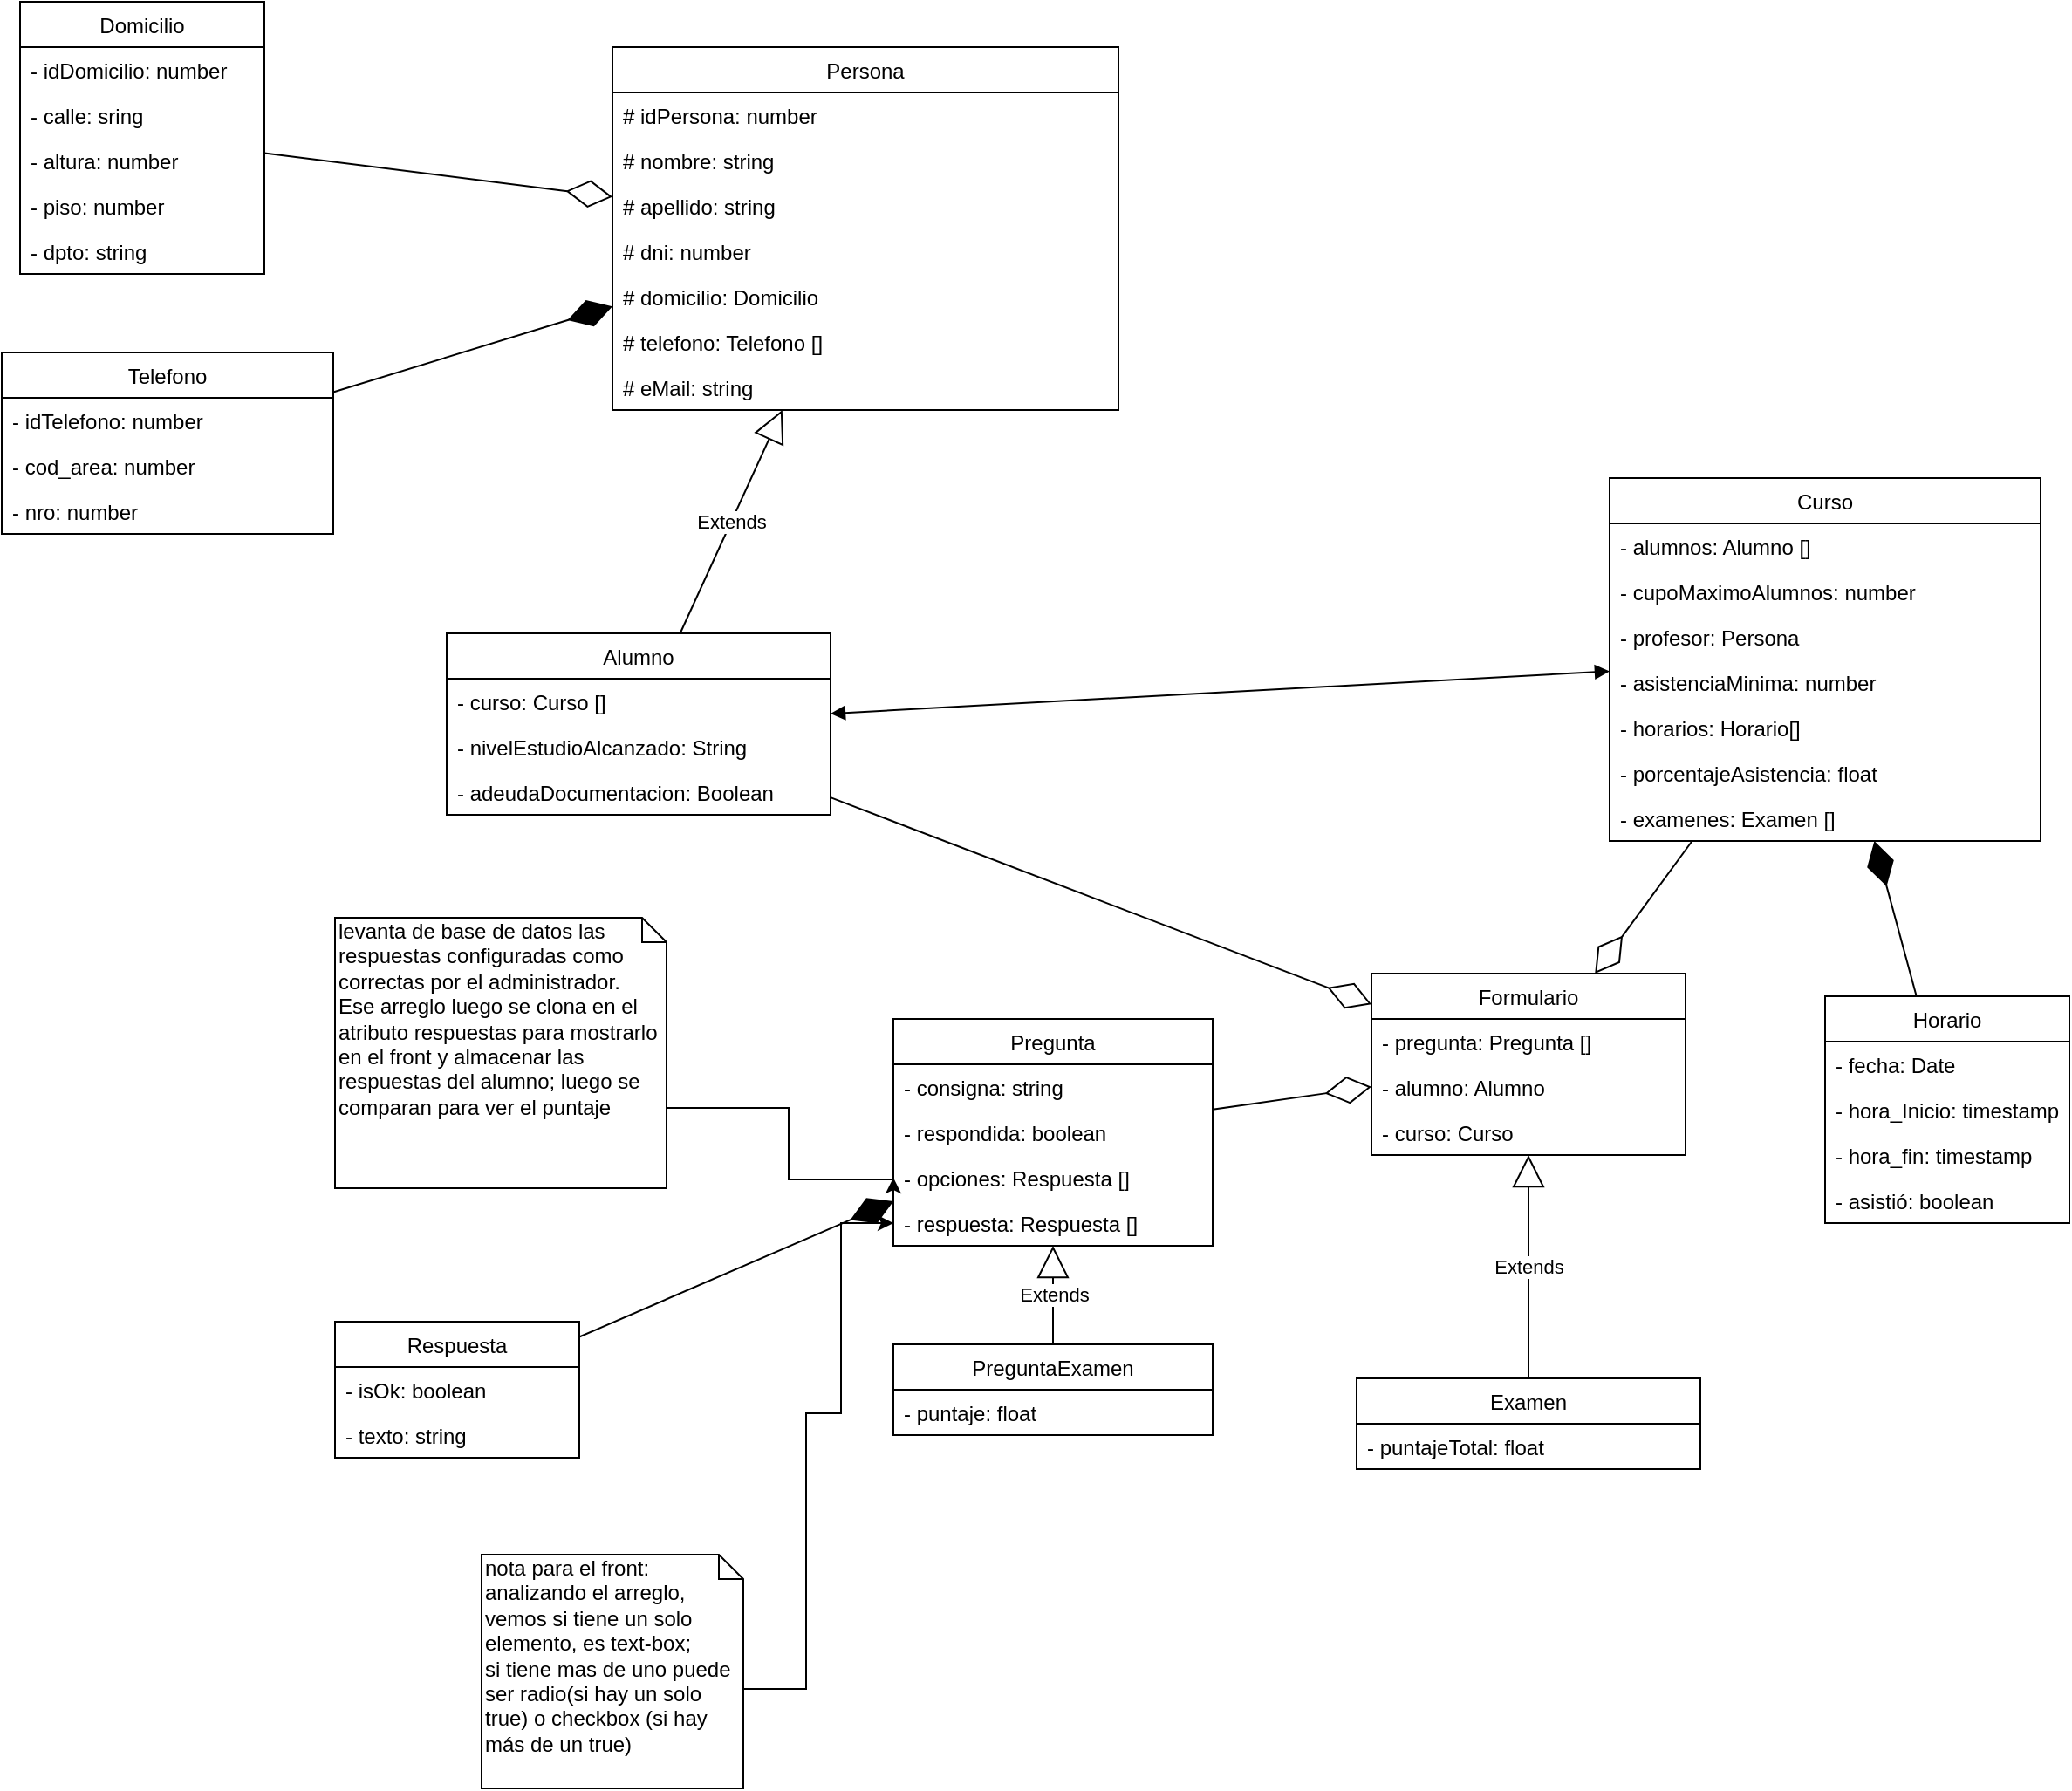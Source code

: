 <mxfile version="10.9.5" type="device"><diagram id="f-dJ4CcbWIBOQ4cdCepu" name="Page-1"><mxGraphModel dx="2264" dy="683" grid="1" gridSize="10" guides="1" tooltips="1" connect="1" arrows="1" fold="1" page="1" pageScale="1" pageWidth="827" pageHeight="1169" math="0" shadow="0"><root><mxCell id="0"/><mxCell id="1" parent="0"/><mxCell id="UIrgwBqXf0p40G4Y4S-2-1" value="Curso" style="swimlane;fontStyle=0;childLayout=stackLayout;horizontal=1;startSize=26;fillColor=none;horizontalStack=0;resizeParent=1;resizeParentMax=0;resizeLast=0;collapsible=1;marginBottom=0;" parent="1" vertex="1"><mxGeometry x="316.5" y="273" width="247" height="208" as="geometry"/></mxCell><mxCell id="UIrgwBqXf0p40G4Y4S-2-2" value="- alumnos: Alumno []" style="text;strokeColor=none;fillColor=none;align=left;verticalAlign=top;spacingLeft=4;spacingRight=4;overflow=hidden;rotatable=0;points=[[0,0.5],[1,0.5]];portConstraint=eastwest;" parent="UIrgwBqXf0p40G4Y4S-2-1" vertex="1"><mxGeometry y="26" width="247" height="26" as="geometry"/></mxCell><mxCell id="UIrgwBqXf0p40G4Y4S-2-4" value="- cupoMaximoAlumnos: number" style="text;strokeColor=none;fillColor=none;align=left;verticalAlign=top;spacingLeft=4;spacingRight=4;overflow=hidden;rotatable=0;points=[[0,0.5],[1,0.5]];portConstraint=eastwest;" parent="UIrgwBqXf0p40G4Y4S-2-1" vertex="1"><mxGeometry y="52" width="247" height="26" as="geometry"/></mxCell><mxCell id="UIrgwBqXf0p40G4Y4S-2-3" value="- profesor: Persona" style="text;strokeColor=none;fillColor=none;align=left;verticalAlign=top;spacingLeft=4;spacingRight=4;overflow=hidden;rotatable=0;points=[[0,0.5],[1,0.5]];portConstraint=eastwest;" parent="UIrgwBqXf0p40G4Y4S-2-1" vertex="1"><mxGeometry y="78" width="247" height="26" as="geometry"/></mxCell><mxCell id="UIrgwBqXf0p40G4Y4S-2-57" value="- asistenciaMinima: number" style="text;strokeColor=none;fillColor=none;align=left;verticalAlign=top;spacingLeft=4;spacingRight=4;overflow=hidden;rotatable=0;points=[[0,0.5],[1,0.5]];portConstraint=eastwest;" parent="UIrgwBqXf0p40G4Y4S-2-1" vertex="1"><mxGeometry y="104" width="247" height="26" as="geometry"/></mxCell><mxCell id="WGWgzZg7DQU7tO4lkFEB-6" value="- horarios: Horario[]" style="text;strokeColor=none;fillColor=none;align=left;verticalAlign=top;spacingLeft=4;spacingRight=4;overflow=hidden;rotatable=0;points=[[0,0.5],[1,0.5]];portConstraint=eastwest;" vertex="1" parent="UIrgwBqXf0p40G4Y4S-2-1"><mxGeometry y="130" width="247" height="26" as="geometry"/></mxCell><mxCell id="WGWgzZg7DQU7tO4lkFEB-14" value="- porcentajeAsistencia: float" style="text;strokeColor=none;fillColor=none;align=left;verticalAlign=top;spacingLeft=4;spacingRight=4;overflow=hidden;rotatable=0;points=[[0,0.5],[1,0.5]];portConstraint=eastwest;" vertex="1" parent="UIrgwBqXf0p40G4Y4S-2-1"><mxGeometry y="156" width="247" height="26" as="geometry"/></mxCell><mxCell id="WGWgzZg7DQU7tO4lkFEB-18" value="- examenes: Examen []" style="text;strokeColor=none;fillColor=none;align=left;verticalAlign=top;spacingLeft=4;spacingRight=4;overflow=hidden;rotatable=0;points=[[0,0.5],[1,0.5]];portConstraint=eastwest;" vertex="1" parent="UIrgwBqXf0p40G4Y4S-2-1"><mxGeometry y="182" width="247" height="26" as="geometry"/></mxCell><mxCell id="UIrgwBqXf0p40G4Y4S-2-5" value="Alumno" style="swimlane;fontStyle=0;childLayout=stackLayout;horizontal=1;startSize=26;fillColor=none;horizontalStack=0;resizeParent=1;resizeParentMax=0;resizeLast=0;collapsible=1;marginBottom=0;" parent="1" vertex="1"><mxGeometry x="-350" y="362" width="220" height="104" as="geometry"/></mxCell><mxCell id="UIrgwBqXf0p40G4Y4S-2-8" value="- curso: Curso []" style="text;strokeColor=none;fillColor=none;align=left;verticalAlign=top;spacingLeft=4;spacingRight=4;overflow=hidden;rotatable=0;points=[[0,0.5],[1,0.5]];portConstraint=eastwest;" parent="UIrgwBqXf0p40G4Y4S-2-5" vertex="1"><mxGeometry y="26" width="220" height="26" as="geometry"/></mxCell><mxCell id="WGWgzZg7DQU7tO4lkFEB-15" value="- nivelEstudioAlcanzado: String" style="text;strokeColor=none;fillColor=none;align=left;verticalAlign=top;spacingLeft=4;spacingRight=4;overflow=hidden;rotatable=0;points=[[0,0.5],[1,0.5]];portConstraint=eastwest;" vertex="1" parent="UIrgwBqXf0p40G4Y4S-2-5"><mxGeometry y="52" width="220" height="26" as="geometry"/></mxCell><mxCell id="WGWgzZg7DQU7tO4lkFEB-16" value="- adeudaDocumentacion: Boolean" style="text;strokeColor=none;fillColor=none;align=left;verticalAlign=top;spacingLeft=4;spacingRight=4;overflow=hidden;rotatable=0;points=[[0,0.5],[1,0.5]];portConstraint=eastwest;" vertex="1" parent="UIrgwBqXf0p40G4Y4S-2-5"><mxGeometry y="78" width="220" height="26" as="geometry"/></mxCell><mxCell id="UIrgwBqXf0p40G4Y4S-2-13" value="Persona" style="swimlane;fontStyle=0;childLayout=stackLayout;horizontal=1;startSize=26;fillColor=none;horizontalStack=0;resizeParent=1;resizeParentMax=0;resizeLast=0;collapsible=1;marginBottom=0;" parent="1" vertex="1"><mxGeometry x="-255" y="26" width="290" height="208" as="geometry"/></mxCell><mxCell id="UIrgwBqXf0p40G4Y4S-2-14" value="# idPersona: number" style="text;strokeColor=none;fillColor=none;align=left;verticalAlign=top;spacingLeft=4;spacingRight=4;overflow=hidden;rotatable=0;points=[[0,0.5],[1,0.5]];portConstraint=eastwest;" parent="UIrgwBqXf0p40G4Y4S-2-13" vertex="1"><mxGeometry y="26" width="290" height="26" as="geometry"/></mxCell><mxCell id="UIrgwBqXf0p40G4Y4S-2-35" value="# nombre: string" style="text;strokeColor=none;fillColor=none;align=left;verticalAlign=top;spacingLeft=4;spacingRight=4;overflow=hidden;rotatable=0;points=[[0,0.5],[1,0.5]];portConstraint=eastwest;" parent="UIrgwBqXf0p40G4Y4S-2-13" vertex="1"><mxGeometry y="52" width="290" height="26" as="geometry"/></mxCell><mxCell id="UIrgwBqXf0p40G4Y4S-2-15" value="# apellido: string" style="text;strokeColor=none;fillColor=none;align=left;verticalAlign=top;spacingLeft=4;spacingRight=4;overflow=hidden;rotatable=0;points=[[0,0.5],[1,0.5]];portConstraint=eastwest;" parent="UIrgwBqXf0p40G4Y4S-2-13" vertex="1"><mxGeometry y="78" width="290" height="26" as="geometry"/></mxCell><mxCell id="UIrgwBqXf0p40G4Y4S-2-16" value="# dni: number" style="text;strokeColor=none;fillColor=none;align=left;verticalAlign=top;spacingLeft=4;spacingRight=4;overflow=hidden;rotatable=0;points=[[0,0.5],[1,0.5]];portConstraint=eastwest;" parent="UIrgwBqXf0p40G4Y4S-2-13" vertex="1"><mxGeometry y="104" width="290" height="26" as="geometry"/></mxCell><mxCell id="UIrgwBqXf0p40G4Y4S-2-50" value="# domicilio: Domicilio" style="text;strokeColor=none;fillColor=none;align=left;verticalAlign=top;spacingLeft=4;spacingRight=4;overflow=hidden;rotatable=0;points=[[0,0.5],[1,0.5]];portConstraint=eastwest;" parent="UIrgwBqXf0p40G4Y4S-2-13" vertex="1"><mxGeometry y="130" width="290" height="26" as="geometry"/></mxCell><mxCell id="UIrgwBqXf0p40G4Y4S-2-34" value="# telefono: Telefono [] " style="text;strokeColor=none;fillColor=none;align=left;verticalAlign=top;spacingLeft=4;spacingRight=4;overflow=hidden;rotatable=0;points=[[0,0.5],[1,0.5]];portConstraint=eastwest;" parent="UIrgwBqXf0p40G4Y4S-2-13" vertex="1"><mxGeometry y="156" width="290" height="26" as="geometry"/></mxCell><mxCell id="UIrgwBqXf0p40G4Y4S-2-36" value="# eMail: string" style="text;strokeColor=none;fillColor=none;align=left;verticalAlign=top;spacingLeft=4;spacingRight=4;overflow=hidden;rotatable=0;points=[[0,0.5],[1,0.5]];portConstraint=eastwest;" parent="UIrgwBqXf0p40G4Y4S-2-13" vertex="1"><mxGeometry y="182" width="290" height="26" as="geometry"/></mxCell><mxCell id="UIrgwBqXf0p40G4Y4S-2-17" value="Formulario" style="swimlane;fontStyle=0;childLayout=stackLayout;horizontal=1;startSize=26;fillColor=none;horizontalStack=0;resizeParent=1;resizeParentMax=0;resizeLast=0;collapsible=1;marginBottom=0;" parent="1" vertex="1"><mxGeometry x="180" y="557" width="180" height="104" as="geometry"/></mxCell><mxCell id="UIrgwBqXf0p40G4Y4S-2-18" value="- pregunta: Pregunta []" style="text;strokeColor=none;fillColor=none;align=left;verticalAlign=top;spacingLeft=4;spacingRight=4;overflow=hidden;rotatable=0;points=[[0,0.5],[1,0.5]];portConstraint=eastwest;" parent="UIrgwBqXf0p40G4Y4S-2-17" vertex="1"><mxGeometry y="26" width="180" height="26" as="geometry"/></mxCell><mxCell id="WGWgzZg7DQU7tO4lkFEB-50" value="- alumno: Alumno" style="text;strokeColor=none;fillColor=none;align=left;verticalAlign=top;spacingLeft=4;spacingRight=4;overflow=hidden;rotatable=0;points=[[0,0.5],[1,0.5]];portConstraint=eastwest;" vertex="1" parent="UIrgwBqXf0p40G4Y4S-2-17"><mxGeometry y="52" width="180" height="26" as="geometry"/></mxCell><mxCell id="WGWgzZg7DQU7tO4lkFEB-51" value="- curso: Curso" style="text;strokeColor=none;fillColor=none;align=left;verticalAlign=top;spacingLeft=4;spacingRight=4;overflow=hidden;rotatable=0;points=[[0,0.5],[1,0.5]];portConstraint=eastwest;" vertex="1" parent="UIrgwBqXf0p40G4Y4S-2-17"><mxGeometry y="78" width="180" height="26" as="geometry"/></mxCell><mxCell id="UIrgwBqXf0p40G4Y4S-2-21" value="Examen" style="swimlane;fontStyle=0;childLayout=stackLayout;horizontal=1;startSize=26;fillColor=none;horizontalStack=0;resizeParent=1;resizeParentMax=0;resizeLast=0;collapsible=1;marginBottom=0;" parent="1" vertex="1"><mxGeometry x="171.5" y="789" width="197" height="52" as="geometry"/></mxCell><mxCell id="UIrgwBqXf0p40G4Y4S-2-33" value="- puntajeTotal: float" style="text;strokeColor=none;fillColor=none;align=left;verticalAlign=top;spacingLeft=4;spacingRight=4;overflow=hidden;rotatable=0;points=[[0,0.5],[1,0.5]];portConstraint=eastwest;" parent="UIrgwBqXf0p40G4Y4S-2-21" vertex="1"><mxGeometry y="26" width="197" height="26" as="geometry"/></mxCell><mxCell id="UIrgwBqXf0p40G4Y4S-2-25" value="PreguntaExamen" style="swimlane;fontStyle=0;childLayout=stackLayout;horizontal=1;startSize=26;fillColor=none;horizontalStack=0;resizeParent=1;resizeParentMax=0;resizeLast=0;collapsible=1;marginBottom=0;" parent="1" vertex="1"><mxGeometry x="-94" y="769.5" width="183" height="52" as="geometry"/></mxCell><mxCell id="WGWgzZg7DQU7tO4lkFEB-22" value="- puntaje: float" style="text;strokeColor=none;fillColor=none;align=left;verticalAlign=top;spacingLeft=4;spacingRight=4;overflow=hidden;rotatable=0;points=[[0,0.5],[1,0.5]];portConstraint=eastwest;" vertex="1" parent="UIrgwBqXf0p40G4Y4S-2-25"><mxGeometry y="26" width="183" height="26" as="geometry"/></mxCell><mxCell id="UIrgwBqXf0p40G4Y4S-2-29" value="Respuesta" style="swimlane;fontStyle=0;childLayout=stackLayout;horizontal=1;startSize=26;fillColor=none;horizontalStack=0;resizeParent=1;resizeParentMax=0;resizeLast=0;collapsible=1;marginBottom=0;" parent="1" vertex="1"><mxGeometry x="-414" y="756.5" width="140" height="78" as="geometry"/></mxCell><mxCell id="UIrgwBqXf0p40G4Y4S-2-30" value="- isOk: boolean" style="text;strokeColor=none;fillColor=none;align=left;verticalAlign=top;spacingLeft=4;spacingRight=4;overflow=hidden;rotatable=0;points=[[0,0.5],[1,0.5]];portConstraint=eastwest;" parent="UIrgwBqXf0p40G4Y4S-2-29" vertex="1"><mxGeometry y="26" width="140" height="26" as="geometry"/></mxCell><mxCell id="UIrgwBqXf0p40G4Y4S-2-31" value="- texto: string" style="text;strokeColor=none;fillColor=none;align=left;verticalAlign=top;spacingLeft=4;spacingRight=4;overflow=hidden;rotatable=0;points=[[0,0.5],[1,0.5]];portConstraint=eastwest;" parent="UIrgwBqXf0p40G4Y4S-2-29" vertex="1"><mxGeometry y="52" width="140" height="26" as="geometry"/></mxCell><mxCell id="UIrgwBqXf0p40G4Y4S-2-37" value="Domicilio" style="swimlane;fontStyle=0;childLayout=stackLayout;horizontal=1;startSize=26;fillColor=none;horizontalStack=0;resizeParent=1;resizeParentMax=0;resizeLast=0;collapsible=1;marginBottom=0;" parent="1" vertex="1"><mxGeometry x="-594.5" width="140" height="156" as="geometry"/></mxCell><mxCell id="UIrgwBqXf0p40G4Y4S-2-38" value="- idDomicilio: number" style="text;strokeColor=none;fillColor=none;align=left;verticalAlign=top;spacingLeft=4;spacingRight=4;overflow=hidden;rotatable=0;points=[[0,0.5],[1,0.5]];portConstraint=eastwest;" parent="UIrgwBqXf0p40G4Y4S-2-37" vertex="1"><mxGeometry y="26" width="140" height="26" as="geometry"/></mxCell><mxCell id="UIrgwBqXf0p40G4Y4S-2-39" value="- calle: sring" style="text;strokeColor=none;fillColor=none;align=left;verticalAlign=top;spacingLeft=4;spacingRight=4;overflow=hidden;rotatable=0;points=[[0,0.5],[1,0.5]];portConstraint=eastwest;" parent="UIrgwBqXf0p40G4Y4S-2-37" vertex="1"><mxGeometry y="52" width="140" height="26" as="geometry"/></mxCell><mxCell id="UIrgwBqXf0p40G4Y4S-2-40" value="- altura: number" style="text;strokeColor=none;fillColor=none;align=left;verticalAlign=top;spacingLeft=4;spacingRight=4;overflow=hidden;rotatable=0;points=[[0,0.5],[1,0.5]];portConstraint=eastwest;" parent="UIrgwBqXf0p40G4Y4S-2-37" vertex="1"><mxGeometry y="78" width="140" height="26" as="geometry"/></mxCell><mxCell id="UIrgwBqXf0p40G4Y4S-2-48" value="- piso: number" style="text;strokeColor=none;fillColor=none;align=left;verticalAlign=top;spacingLeft=4;spacingRight=4;overflow=hidden;rotatable=0;points=[[0,0.5],[1,0.5]];portConstraint=eastwest;" parent="UIrgwBqXf0p40G4Y4S-2-37" vertex="1"><mxGeometry y="104" width="140" height="26" as="geometry"/></mxCell><mxCell id="UIrgwBqXf0p40G4Y4S-2-49" value="- dpto: string" style="text;strokeColor=none;fillColor=none;align=left;verticalAlign=top;spacingLeft=4;spacingRight=4;overflow=hidden;rotatable=0;points=[[0,0.5],[1,0.5]];portConstraint=eastwest;" parent="UIrgwBqXf0p40G4Y4S-2-37" vertex="1"><mxGeometry y="130" width="140" height="26" as="geometry"/></mxCell><mxCell id="UIrgwBqXf0p40G4Y4S-2-44" value="Telefono" style="swimlane;fontStyle=0;childLayout=stackLayout;horizontal=1;startSize=26;fillColor=none;horizontalStack=0;resizeParent=1;resizeParentMax=0;resizeLast=0;collapsible=1;marginBottom=0;" parent="1" vertex="1"><mxGeometry x="-605" y="201" width="190" height="104" as="geometry"/></mxCell><mxCell id="UIrgwBqXf0p40G4Y4S-2-45" value="- idTelefono: number" style="text;strokeColor=none;fillColor=none;align=left;verticalAlign=top;spacingLeft=4;spacingRight=4;overflow=hidden;rotatable=0;points=[[0,0.5],[1,0.5]];portConstraint=eastwest;" parent="UIrgwBqXf0p40G4Y4S-2-44" vertex="1"><mxGeometry y="26" width="190" height="26" as="geometry"/></mxCell><mxCell id="UIrgwBqXf0p40G4Y4S-2-46" value="- cod_area: number" style="text;strokeColor=none;fillColor=none;align=left;verticalAlign=top;spacingLeft=4;spacingRight=4;overflow=hidden;rotatable=0;points=[[0,0.5],[1,0.5]];portConstraint=eastwest;" parent="UIrgwBqXf0p40G4Y4S-2-44" vertex="1"><mxGeometry y="52" width="190" height="26" as="geometry"/></mxCell><mxCell id="UIrgwBqXf0p40G4Y4S-2-47" value="- nro: number" style="text;strokeColor=none;fillColor=none;align=left;verticalAlign=top;spacingLeft=4;spacingRight=4;overflow=hidden;rotatable=0;points=[[0,0.5],[1,0.5]];portConstraint=eastwest;" parent="UIrgwBqXf0p40G4Y4S-2-44" vertex="1"><mxGeometry y="78" width="190" height="26" as="geometry"/></mxCell><mxCell id="UIrgwBqXf0p40G4Y4S-2-54" value="" style="endArrow=diamondThin;endFill=0;endSize=24;html=1;" parent="1" source="UIrgwBqXf0p40G4Y4S-2-37" target="UIrgwBqXf0p40G4Y4S-2-13" edge="1"><mxGeometry width="160" relative="1" as="geometry"><mxPoint x="250" y="76.5" as="sourcePoint"/><mxPoint x="410" y="76.5" as="targetPoint"/></mxGeometry></mxCell><mxCell id="UIrgwBqXf0p40G4Y4S-2-56" value="" style="endArrow=diamondThin;endFill=1;endSize=24;html=1;" parent="1" source="UIrgwBqXf0p40G4Y4S-2-44" target="UIrgwBqXf0p40G4Y4S-2-13" edge="1"><mxGeometry width="160" relative="1" as="geometry"><mxPoint x="270" y="247" as="sourcePoint"/><mxPoint x="430" y="247" as="targetPoint"/></mxGeometry></mxCell><mxCell id="UIrgwBqXf0p40G4Y4S-2-59" value="Extends" style="endArrow=block;endSize=16;endFill=0;html=1;" parent="1" source="UIrgwBqXf0p40G4Y4S-2-5" target="UIrgwBqXf0p40G4Y4S-2-13" edge="1"><mxGeometry width="160" relative="1" as="geometry"><mxPoint x="510" y="266.5" as="sourcePoint"/><mxPoint x="600" y="250" as="targetPoint"/></mxGeometry></mxCell><mxCell id="WGWgzZg7DQU7tO4lkFEB-1" value="Horario" style="swimlane;fontStyle=0;childLayout=stackLayout;horizontal=1;startSize=26;fillColor=none;horizontalStack=0;resizeParent=1;resizeParentMax=0;resizeLast=0;collapsible=1;marginBottom=0;" vertex="1" parent="1"><mxGeometry x="440" y="570" width="140" height="130" as="geometry"/></mxCell><mxCell id="WGWgzZg7DQU7tO4lkFEB-2" value="- fecha: Date" style="text;strokeColor=none;fillColor=none;align=left;verticalAlign=top;spacingLeft=4;spacingRight=4;overflow=hidden;rotatable=0;points=[[0,0.5],[1,0.5]];portConstraint=eastwest;" vertex="1" parent="WGWgzZg7DQU7tO4lkFEB-1"><mxGeometry y="26" width="140" height="26" as="geometry"/></mxCell><mxCell id="WGWgzZg7DQU7tO4lkFEB-3" value="- hora_Inicio: timestamp" style="text;strokeColor=none;fillColor=none;align=left;verticalAlign=top;spacingLeft=4;spacingRight=4;overflow=hidden;rotatable=0;points=[[0,0.5],[1,0.5]];portConstraint=eastwest;" vertex="1" parent="WGWgzZg7DQU7tO4lkFEB-1"><mxGeometry y="52" width="140" height="26" as="geometry"/></mxCell><mxCell id="WGWgzZg7DQU7tO4lkFEB-4" value="- hora_fin: timestamp" style="text;strokeColor=none;fillColor=none;align=left;verticalAlign=top;spacingLeft=4;spacingRight=4;overflow=hidden;rotatable=0;points=[[0,0.5],[1,0.5]];portConstraint=eastwest;" vertex="1" parent="WGWgzZg7DQU7tO4lkFEB-1"><mxGeometry y="78" width="140" height="26" as="geometry"/></mxCell><mxCell id="WGWgzZg7DQU7tO4lkFEB-10" value="- asistió: boolean" style="text;strokeColor=none;fillColor=none;align=left;verticalAlign=top;spacingLeft=4;spacingRight=4;overflow=hidden;rotatable=0;points=[[0,0.5],[1,0.5]];portConstraint=eastwest;" vertex="1" parent="WGWgzZg7DQU7tO4lkFEB-1"><mxGeometry y="104" width="140" height="26" as="geometry"/></mxCell><mxCell id="WGWgzZg7DQU7tO4lkFEB-7" value="" style="endArrow=diamondThin;endFill=1;endSize=24;html=1;" edge="1" parent="1" source="WGWgzZg7DQU7tO4lkFEB-1" target="UIrgwBqXf0p40G4Y4S-2-1"><mxGeometry width="160" relative="1" as="geometry"><mxPoint x="426.5" y="484.5" as="sourcePoint"/><mxPoint x="586.5" y="484.5" as="targetPoint"/></mxGeometry></mxCell><mxCell id="WGWgzZg7DQU7tO4lkFEB-12" value="" style="endArrow=block;startArrow=block;endFill=1;startFill=1;html=1;" edge="1" parent="1" source="UIrgwBqXf0p40G4Y4S-2-1" target="UIrgwBqXf0p40G4Y4S-2-5"><mxGeometry width="160" relative="1" as="geometry"><mxPoint x="420" y="388.5" as="sourcePoint"/><mxPoint x="580" y="388.5" as="targetPoint"/></mxGeometry></mxCell><mxCell id="WGWgzZg7DQU7tO4lkFEB-21" style="edgeStyle=orthogonalEdgeStyle;rounded=0;orthogonalLoop=1;jettySize=auto;html=1;entryX=0;entryY=0.5;entryDx=0;entryDy=0;" edge="1" parent="1" source="WGWgzZg7DQU7tO4lkFEB-19" target="WGWgzZg7DQU7tO4lkFEB-48"><mxGeometry relative="1" as="geometry"><mxPoint x="-125" y="809" as="targetPoint"/><Array as="points"><mxPoint x="-144" y="967"/><mxPoint x="-144" y="809"/><mxPoint x="-124" y="809"/><mxPoint x="-124" y="700"/></Array></mxGeometry></mxCell><mxCell id="WGWgzZg7DQU7tO4lkFEB-19" value="nota para el front:&lt;br&gt;analizando el arreglo, vemos si tiene un solo elemento, es text-box;&lt;br&gt;si tiene mas de uno puede ser radio(si hay un solo true) o checkbox (si hay más de un true)" style="shape=note;whiteSpace=wrap;html=1;size=14;verticalAlign=top;align=left;spacingTop=-6;" vertex="1" parent="1"><mxGeometry x="-330" y="890" width="150" height="134" as="geometry"/></mxCell><mxCell id="WGWgzZg7DQU7tO4lkFEB-26" style="edgeStyle=orthogonalEdgeStyle;rounded=0;orthogonalLoop=1;jettySize=auto;html=1;entryX=0;entryY=0.5;entryDx=0;entryDy=0;" edge="1" parent="1" source="WGWgzZg7DQU7tO4lkFEB-25" target="WGWgzZg7DQU7tO4lkFEB-38"><mxGeometry relative="1" as="geometry"><mxPoint x="58" y="809" as="targetPoint"/><Array as="points"><mxPoint x="-154" y="634"/><mxPoint x="-154" y="675"/></Array></mxGeometry></mxCell><mxCell id="WGWgzZg7DQU7tO4lkFEB-25" value="levanta de base de datos las respuestas configuradas como correctas por el administrador.&lt;br&gt;Ese arreglo luego se clona en el atributo respuestas para mostrarlo en el front y almacenar las respuestas del alumno; luego se comparan para ver el puntaje" style="shape=note;whiteSpace=wrap;html=1;size=14;verticalAlign=top;align=left;spacingTop=-6;" vertex="1" parent="1"><mxGeometry x="-414" y="525" width="190" height="155" as="geometry"/></mxCell><mxCell id="WGWgzZg7DQU7tO4lkFEB-28" value="" style="endArrow=diamondThin;endFill=1;endSize=24;html=1;" edge="1" parent="1" source="UIrgwBqXf0p40G4Y4S-2-29" target="WGWgzZg7DQU7tO4lkFEB-35"><mxGeometry width="160" relative="1" as="geometry"><mxPoint x="114.495" y="734.5" as="sourcePoint"/><mxPoint x="84.337" y="661" as="targetPoint"/></mxGeometry></mxCell><mxCell id="WGWgzZg7DQU7tO4lkFEB-35" value="Pregunta" style="swimlane;fontStyle=0;childLayout=stackLayout;horizontal=1;startSize=26;fillColor=none;horizontalStack=0;resizeParent=1;resizeParentMax=0;resizeLast=0;collapsible=1;marginBottom=0;" vertex="1" parent="1"><mxGeometry x="-94" y="583" width="183" height="130" as="geometry"/></mxCell><mxCell id="WGWgzZg7DQU7tO4lkFEB-36" value="- consigna: string" style="text;strokeColor=none;fillColor=none;align=left;verticalAlign=top;spacingLeft=4;spacingRight=4;overflow=hidden;rotatable=0;points=[[0,0.5],[1,0.5]];portConstraint=eastwest;" vertex="1" parent="WGWgzZg7DQU7tO4lkFEB-35"><mxGeometry y="26" width="183" height="26" as="geometry"/></mxCell><mxCell id="WGWgzZg7DQU7tO4lkFEB-40" value="- respondida: boolean" style="text;strokeColor=none;fillColor=none;align=left;verticalAlign=top;spacingLeft=4;spacingRight=4;overflow=hidden;rotatable=0;points=[[0,0.5],[1,0.5]];portConstraint=eastwest;" vertex="1" parent="WGWgzZg7DQU7tO4lkFEB-35"><mxGeometry y="52" width="183" height="26" as="geometry"/></mxCell><mxCell id="WGWgzZg7DQU7tO4lkFEB-38" value="- opciones: Respuesta []" style="text;strokeColor=none;fillColor=none;align=left;verticalAlign=top;spacingLeft=4;spacingRight=4;overflow=hidden;rotatable=0;points=[[0,0.5],[1,0.5]];portConstraint=eastwest;" vertex="1" parent="WGWgzZg7DQU7tO4lkFEB-35"><mxGeometry y="78" width="183" height="26" as="geometry"/></mxCell><mxCell id="WGWgzZg7DQU7tO4lkFEB-48" value="- respuesta: Respuesta []" style="text;strokeColor=none;fillColor=none;align=left;verticalAlign=top;spacingLeft=4;spacingRight=4;overflow=hidden;rotatable=0;points=[[0,0.5],[1,0.5]];portConstraint=eastwest;" vertex="1" parent="WGWgzZg7DQU7tO4lkFEB-35"><mxGeometry y="104" width="183" height="26" as="geometry"/></mxCell><mxCell id="WGWgzZg7DQU7tO4lkFEB-43" value="Extends" style="endArrow=block;endSize=16;endFill=0;html=1;" edge="1" parent="1" source="UIrgwBqXf0p40G4Y4S-2-25" target="WGWgzZg7DQU7tO4lkFEB-35"><mxGeometry width="160" relative="1" as="geometry"><mxPoint x="-54" y="740" as="sourcePoint"/><mxPoint x="106" y="740" as="targetPoint"/></mxGeometry></mxCell><mxCell id="WGWgzZg7DQU7tO4lkFEB-44" value="" style="endArrow=diamondThin;endFill=0;endSize=24;html=1;" edge="1" parent="1" source="WGWgzZg7DQU7tO4lkFEB-35" target="UIrgwBqXf0p40G4Y4S-2-17"><mxGeometry width="160" relative="1" as="geometry"><mxPoint x="86" y="760" as="sourcePoint"/><mxPoint x="246" y="760" as="targetPoint"/></mxGeometry></mxCell><mxCell id="WGWgzZg7DQU7tO4lkFEB-49" value="Extends" style="endArrow=block;endSize=16;endFill=0;html=1;" edge="1" parent="1" source="UIrgwBqXf0p40G4Y4S-2-21" target="UIrgwBqXf0p40G4Y4S-2-17"><mxGeometry width="160" relative="1" as="geometry"><mxPoint x="184.5" y="749.5" as="sourcePoint"/><mxPoint x="344.5" y="749.5" as="targetPoint"/></mxGeometry></mxCell><mxCell id="WGWgzZg7DQU7tO4lkFEB-60" value="" style="endArrow=diamondThin;endFill=0;endSize=24;html=1;" edge="1" parent="1" source="UIrgwBqXf0p40G4Y4S-2-1" target="UIrgwBqXf0p40G4Y4S-2-17"><mxGeometry width="160" relative="1" as="geometry"><mxPoint x="120" y="497.143" as="sourcePoint"/><mxPoint x="280" y="497.143" as="targetPoint"/></mxGeometry></mxCell><mxCell id="WGWgzZg7DQU7tO4lkFEB-61" value="" style="endArrow=diamondThin;endFill=0;endSize=24;html=1;" edge="1" parent="1" source="UIrgwBqXf0p40G4Y4S-2-5" target="UIrgwBqXf0p40G4Y4S-2-17"><mxGeometry width="160" relative="1" as="geometry"><mxPoint x="156.05" y="442" as="sourcePoint"/><mxPoint x="73.725" y="557" as="targetPoint"/></mxGeometry></mxCell></root></mxGraphModel></diagram></mxfile>